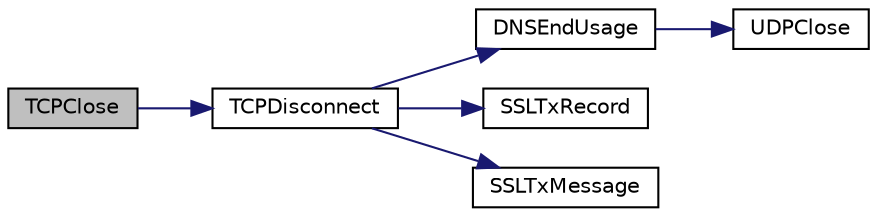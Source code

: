digraph "TCPClose"
{
  edge [fontname="Helvetica",fontsize="10",labelfontname="Helvetica",labelfontsize="10"];
  node [fontname="Helvetica",fontsize="10",shape=record];
  rankdir="LR";
  Node1 [label="TCPClose",height=0.2,width=0.4,color="black", fillcolor="grey75", style="filled", fontcolor="black"];
  Node1 -> Node2 [color="midnightblue",fontsize="10",style="solid",fontname="Helvetica"];
  Node2 [label="TCPDisconnect",height=0.2,width=0.4,color="black", fillcolor="white", style="filled",URL="$_t_c_p_8c.html#aacb150778e6f5cf748b05b0e0568f30e"];
  Node2 -> Node3 [color="midnightblue",fontsize="10",style="solid",fontname="Helvetica"];
  Node3 [label="DNSEndUsage",height=0.2,width=0.4,color="black", fillcolor="white", style="filled",URL="$_d_n_s_8h.html#a27e8ba4b66a0d78061be23911cd3a426"];
  Node3 -> Node4 [color="midnightblue",fontsize="10",style="solid",fontname="Helvetica"];
  Node4 [label="UDPClose",height=0.2,width=0.4,color="black", fillcolor="white", style="filled",URL="$_u_d_p_8h.html#ab324430d82f92d41aec441f45ddf7d0f"];
  Node2 -> Node5 [color="midnightblue",fontsize="10",style="solid",fontname="Helvetica"];
  Node5 [label="SSLTxRecord",height=0.2,width=0.4,color="black", fillcolor="white", style="filled",URL="$_s_s_l_8h.html#a1cef416e587e77f9aeda9fbe53edf3ed"];
  Node2 -> Node6 [color="midnightblue",fontsize="10",style="solid",fontname="Helvetica"];
  Node6 [label="SSLTxMessage",height=0.2,width=0.4,color="black", fillcolor="white", style="filled",URL="$_s_s_l_8h.html#ae047f0c0ce6b7f6cdc5fe8098bfef8ee"];
}
